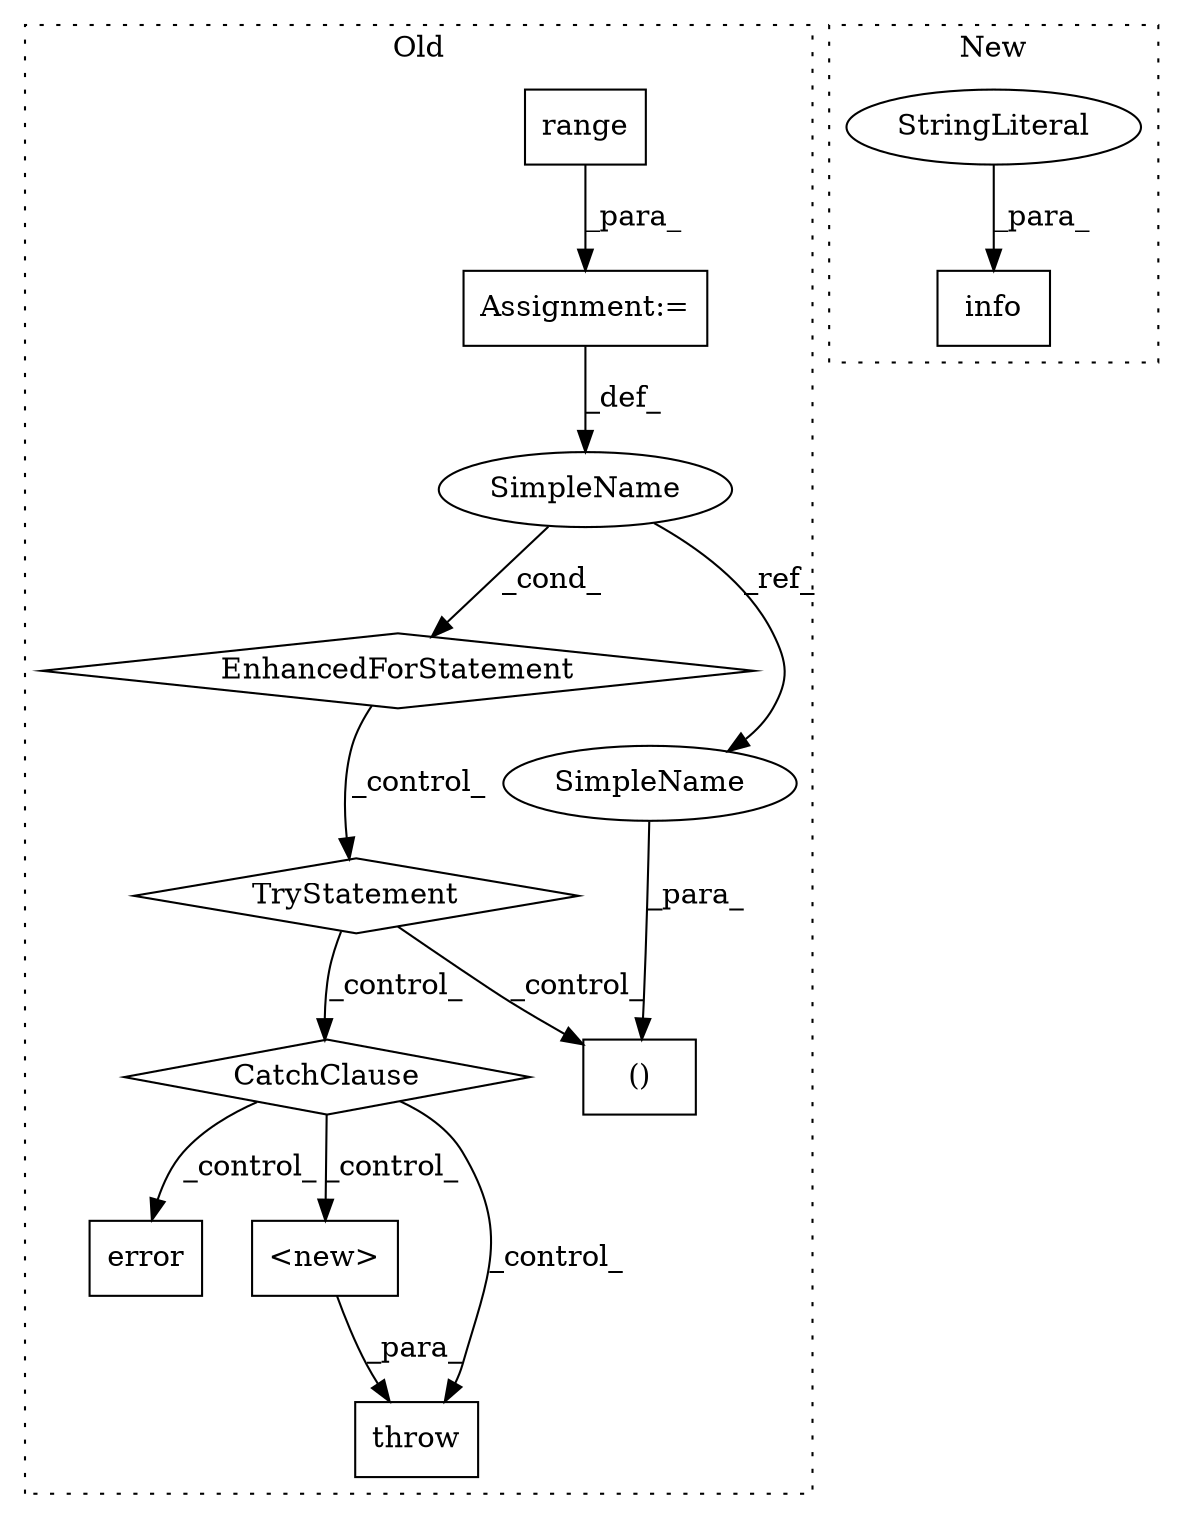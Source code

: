 digraph G {
subgraph cluster0 {
1 [label="range" a="32" s="6564,6585" l="6,1" shape="box"];
3 [label="Assignment:=" a="7" s="6499,6586" l="57,2" shape="box"];
4 [label="EnhancedForStatement" a="70" s="6499,6586" l="57,2" shape="diamond"];
6 [label="()" a="106" s="6892" l="88" shape="box"];
7 [label="SimpleName" a="42" s="6560" l="1" shape="ellipse"];
8 [label="CatchClause" a="12" s="6999,7037" l="15,2" shape="diamond"];
9 [label="error" a="32" s="7058,7384" l="6,1" shape="box"];
10 [label="<new>" a="14" s="7403" l="17" shape="box"];
11 [label="throw" a="53" s="7397" l="6" shape="box"];
12 [label="TryStatement" a="54" s="6843" l="4" shape="diamond"];
13 [label="SimpleName" a="42" s="6979" l="1" shape="ellipse"];
label = "Old";
style="dotted";
}
subgraph cluster1 {
2 [label="info" a="32" s="7519,7568" l="5,1" shape="box"];
5 [label="StringLiteral" a="45" s="7524" l="44" shape="ellipse"];
label = "New";
style="dotted";
}
1 -> 3 [label="_para_"];
3 -> 7 [label="_def_"];
4 -> 12 [label="_control_"];
5 -> 2 [label="_para_"];
7 -> 4 [label="_cond_"];
7 -> 13 [label="_ref_"];
8 -> 10 [label="_control_"];
8 -> 11 [label="_control_"];
8 -> 9 [label="_control_"];
10 -> 11 [label="_para_"];
12 -> 6 [label="_control_"];
12 -> 8 [label="_control_"];
13 -> 6 [label="_para_"];
}